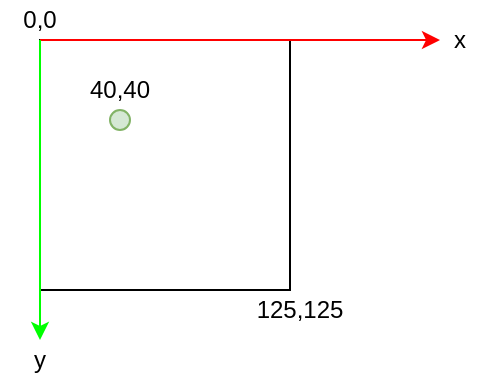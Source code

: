 <mxfile version="12.8.8" type="device"><diagram id="Wtk85_DuAkhyIRM8y5Ub" name="Page-1"><mxGraphModel dx="825" dy="413" grid="1" gridSize="10" guides="1" tooltips="1" connect="1" arrows="1" fold="1" page="1" pageScale="1" pageWidth="850" pageHeight="1100" math="0" shadow="0"><root><mxCell id="0"/><mxCell id="1" parent="0"/><mxCell id="3hd6fJxnfVBU8gONasRa-1" value="" style="whiteSpace=wrap;html=1;aspect=fixed;" vertex="1" parent="1"><mxGeometry x="100" y="100" width="125" height="125" as="geometry"/></mxCell><mxCell id="3hd6fJxnfVBU8gONasRa-2" value="0,0" style="text;html=1;strokeColor=none;fillColor=none;align=center;verticalAlign=middle;whiteSpace=wrap;rounded=0;" vertex="1" parent="1"><mxGeometry x="80" y="80" width="40" height="20" as="geometry"/></mxCell><mxCell id="3hd6fJxnfVBU8gONasRa-3" value="" style="ellipse;whiteSpace=wrap;html=1;aspect=fixed;fillColor=#d5e8d4;strokeColor=#82b366;" vertex="1" parent="1"><mxGeometry x="135" y="135" width="10" height="10" as="geometry"/></mxCell><mxCell id="3hd6fJxnfVBU8gONasRa-4" value="" style="endArrow=classic;html=1;exitX=0.5;exitY=1;exitDx=0;exitDy=0;endFill=1;strokeColor=#FF0000;" edge="1" parent="1" source="3hd6fJxnfVBU8gONasRa-2"><mxGeometry width="50" height="50" relative="1" as="geometry"><mxPoint x="260" y="160" as="sourcePoint"/><mxPoint x="300" y="100" as="targetPoint"/></mxGeometry></mxCell><mxCell id="3hd6fJxnfVBU8gONasRa-5" value="" style="endArrow=none;html=1;strokeColor=#00ff00;endFill=0;startArrow=classic;startFill=1;exitX=0.5;exitY=0;exitDx=0;exitDy=0;" edge="1" parent="1" source="3hd6fJxnfVBU8gONasRa-7"><mxGeometry width="50" height="50" relative="1" as="geometry"><mxPoint x="100" y="240" as="sourcePoint"/><mxPoint x="100" y="100" as="targetPoint"/></mxGeometry></mxCell><mxCell id="3hd6fJxnfVBU8gONasRa-6" value="x" style="text;html=1;strokeColor=none;fillColor=none;align=center;verticalAlign=middle;whiteSpace=wrap;rounded=0;" vertex="1" parent="1"><mxGeometry x="290" y="90" width="40" height="20" as="geometry"/></mxCell><mxCell id="3hd6fJxnfVBU8gONasRa-7" value="y" style="text;html=1;strokeColor=none;fillColor=none;align=center;verticalAlign=middle;whiteSpace=wrap;rounded=0;" vertex="1" parent="1"><mxGeometry x="80" y="250" width="40" height="20" as="geometry"/></mxCell><mxCell id="3hd6fJxnfVBU8gONasRa-8" value="40,40" style="text;html=1;strokeColor=none;fillColor=none;align=center;verticalAlign=middle;whiteSpace=wrap;rounded=0;" vertex="1" parent="1"><mxGeometry x="120" y="115" width="40" height="20" as="geometry"/></mxCell><mxCell id="3hd6fJxnfVBU8gONasRa-9" value="125,125" style="text;html=1;strokeColor=none;fillColor=none;align=center;verticalAlign=middle;whiteSpace=wrap;rounded=0;" vertex="1" parent="1"><mxGeometry x="210" y="225" width="40" height="20" as="geometry"/></mxCell></root></mxGraphModel></diagram></mxfile>